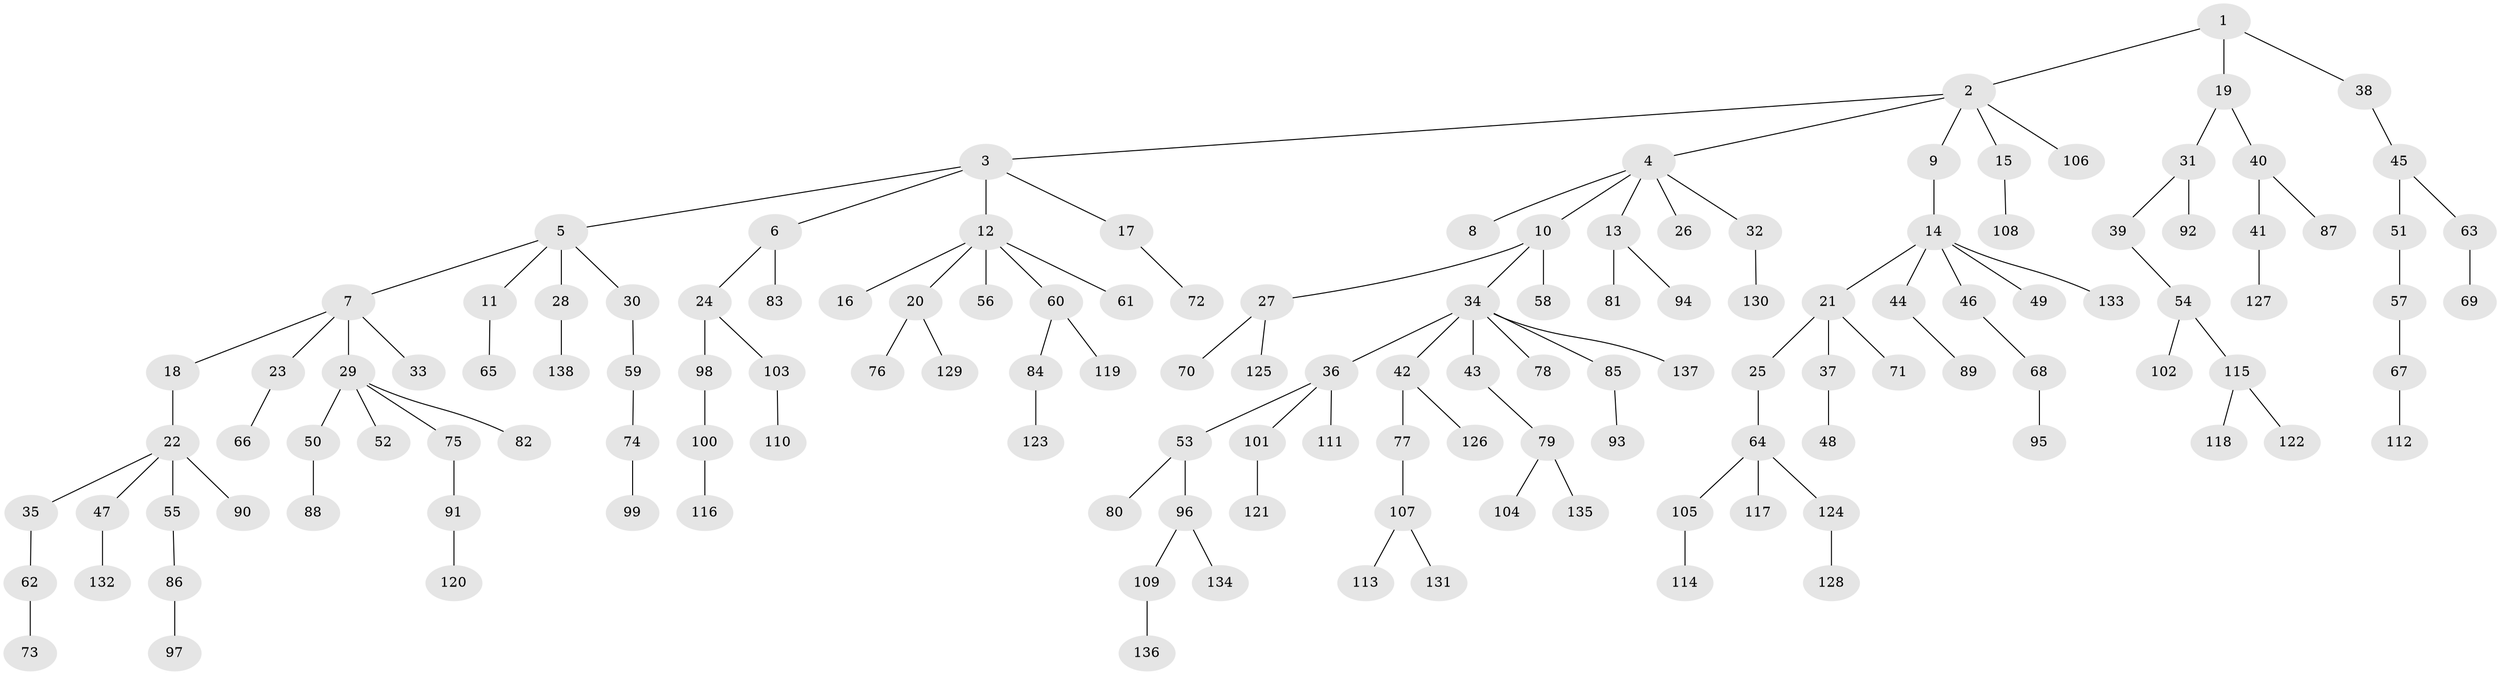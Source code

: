 // Generated by graph-tools (version 1.1) at 2025/50/03/09/25 03:50:16]
// undirected, 138 vertices, 137 edges
graph export_dot {
graph [start="1"]
  node [color=gray90,style=filled];
  1;
  2;
  3;
  4;
  5;
  6;
  7;
  8;
  9;
  10;
  11;
  12;
  13;
  14;
  15;
  16;
  17;
  18;
  19;
  20;
  21;
  22;
  23;
  24;
  25;
  26;
  27;
  28;
  29;
  30;
  31;
  32;
  33;
  34;
  35;
  36;
  37;
  38;
  39;
  40;
  41;
  42;
  43;
  44;
  45;
  46;
  47;
  48;
  49;
  50;
  51;
  52;
  53;
  54;
  55;
  56;
  57;
  58;
  59;
  60;
  61;
  62;
  63;
  64;
  65;
  66;
  67;
  68;
  69;
  70;
  71;
  72;
  73;
  74;
  75;
  76;
  77;
  78;
  79;
  80;
  81;
  82;
  83;
  84;
  85;
  86;
  87;
  88;
  89;
  90;
  91;
  92;
  93;
  94;
  95;
  96;
  97;
  98;
  99;
  100;
  101;
  102;
  103;
  104;
  105;
  106;
  107;
  108;
  109;
  110;
  111;
  112;
  113;
  114;
  115;
  116;
  117;
  118;
  119;
  120;
  121;
  122;
  123;
  124;
  125;
  126;
  127;
  128;
  129;
  130;
  131;
  132;
  133;
  134;
  135;
  136;
  137;
  138;
  1 -- 2;
  1 -- 19;
  1 -- 38;
  2 -- 3;
  2 -- 4;
  2 -- 9;
  2 -- 15;
  2 -- 106;
  3 -- 5;
  3 -- 6;
  3 -- 12;
  3 -- 17;
  4 -- 8;
  4 -- 10;
  4 -- 13;
  4 -- 26;
  4 -- 32;
  5 -- 7;
  5 -- 11;
  5 -- 28;
  5 -- 30;
  6 -- 24;
  6 -- 83;
  7 -- 18;
  7 -- 23;
  7 -- 29;
  7 -- 33;
  9 -- 14;
  10 -- 27;
  10 -- 34;
  10 -- 58;
  11 -- 65;
  12 -- 16;
  12 -- 20;
  12 -- 56;
  12 -- 60;
  12 -- 61;
  13 -- 81;
  13 -- 94;
  14 -- 21;
  14 -- 44;
  14 -- 46;
  14 -- 49;
  14 -- 133;
  15 -- 108;
  17 -- 72;
  18 -- 22;
  19 -- 31;
  19 -- 40;
  20 -- 76;
  20 -- 129;
  21 -- 25;
  21 -- 37;
  21 -- 71;
  22 -- 35;
  22 -- 47;
  22 -- 55;
  22 -- 90;
  23 -- 66;
  24 -- 98;
  24 -- 103;
  25 -- 64;
  27 -- 70;
  27 -- 125;
  28 -- 138;
  29 -- 50;
  29 -- 52;
  29 -- 75;
  29 -- 82;
  30 -- 59;
  31 -- 39;
  31 -- 92;
  32 -- 130;
  34 -- 36;
  34 -- 42;
  34 -- 43;
  34 -- 78;
  34 -- 85;
  34 -- 137;
  35 -- 62;
  36 -- 53;
  36 -- 101;
  36 -- 111;
  37 -- 48;
  38 -- 45;
  39 -- 54;
  40 -- 41;
  40 -- 87;
  41 -- 127;
  42 -- 77;
  42 -- 126;
  43 -- 79;
  44 -- 89;
  45 -- 51;
  45 -- 63;
  46 -- 68;
  47 -- 132;
  50 -- 88;
  51 -- 57;
  53 -- 80;
  53 -- 96;
  54 -- 102;
  54 -- 115;
  55 -- 86;
  57 -- 67;
  59 -- 74;
  60 -- 84;
  60 -- 119;
  62 -- 73;
  63 -- 69;
  64 -- 105;
  64 -- 117;
  64 -- 124;
  67 -- 112;
  68 -- 95;
  74 -- 99;
  75 -- 91;
  77 -- 107;
  79 -- 104;
  79 -- 135;
  84 -- 123;
  85 -- 93;
  86 -- 97;
  91 -- 120;
  96 -- 109;
  96 -- 134;
  98 -- 100;
  100 -- 116;
  101 -- 121;
  103 -- 110;
  105 -- 114;
  107 -- 113;
  107 -- 131;
  109 -- 136;
  115 -- 118;
  115 -- 122;
  124 -- 128;
}

